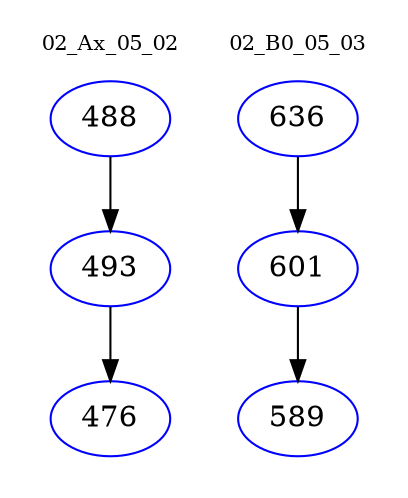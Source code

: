 digraph{
subgraph cluster_0 {
color = white
label = "02_Ax_05_02";
fontsize=10;
T0_488 [label="488", color="blue"]
T0_488 -> T0_493 [color="black"]
T0_493 [label="493", color="blue"]
T0_493 -> T0_476 [color="black"]
T0_476 [label="476", color="blue"]
}
subgraph cluster_1 {
color = white
label = "02_B0_05_03";
fontsize=10;
T1_636 [label="636", color="blue"]
T1_636 -> T1_601 [color="black"]
T1_601 [label="601", color="blue"]
T1_601 -> T1_589 [color="black"]
T1_589 [label="589", color="blue"]
}
}
